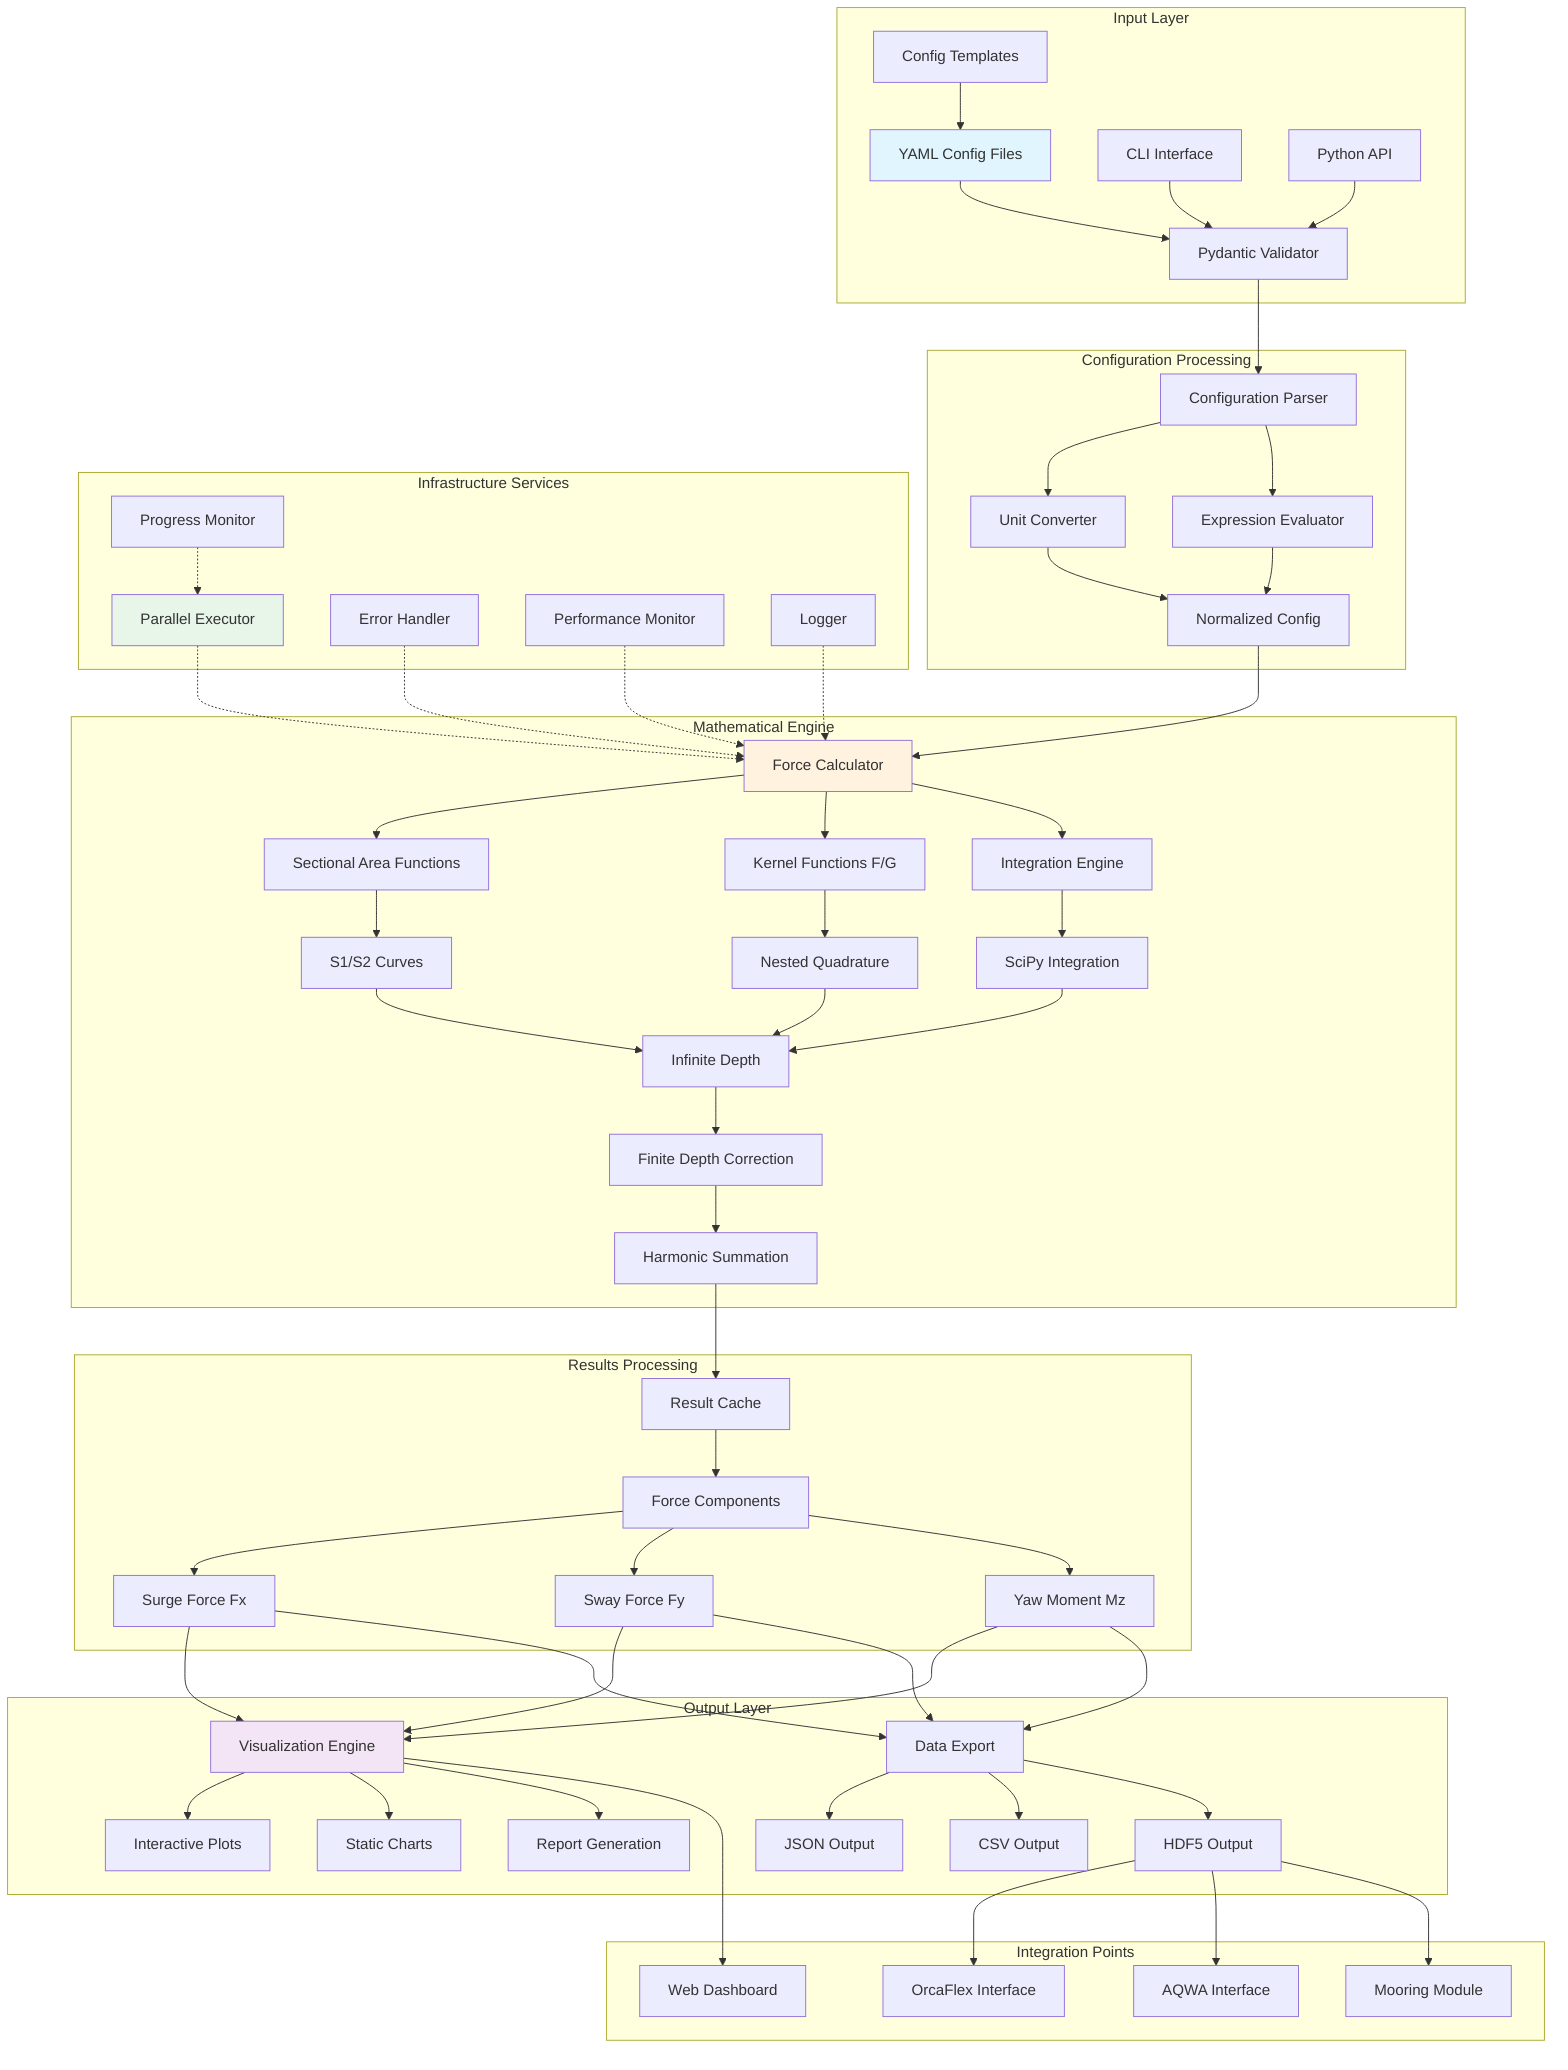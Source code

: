 graph TB
    %% System Architecture for Passing Ship Forces Module
    
    subgraph "Input Layer"
        A[YAML Config Files] --> B[Pydantic Validator]
        C[CLI Interface] --> B
        D[Python API] --> B
        E[Config Templates] --> A
    end
    
    subgraph "Configuration Processing"
        B --> F[Configuration Parser]
        F --> G[Unit Converter]
        F --> H[Expression Evaluator]
        G --> I[Normalized Config]
        H --> I
    end
    
    subgraph "Mathematical Engine"
        I --> J[Force Calculator]
        J --> K[Sectional Area Functions]
        J --> L[Kernel Functions F/G]
        J --> M[Integration Engine]
        K --> N[S1/S2 Curves]
        L --> O[Nested Quadrature]
        M --> P[SciPy Integration]
        
        N --> Q[Infinite Depth]
        O --> Q
        P --> Q
        Q --> R[Finite Depth Correction]
        R --> S[Harmonic Summation]
    end
    
    subgraph "Results Processing"
        S --> T[Result Cache]
        T --> U[Force Components]
        U --> V[Surge Force Fx]
        U --> W[Sway Force Fy]
        U --> X[Yaw Moment Mz]
    end
    
    subgraph "Output Layer"
        V --> Y[Visualization Engine]
        W --> Y
        X --> Y
        Y --> Z[Interactive Plots]
        Y --> AA[Static Charts]
        Y --> AB[Report Generation]
        
        V --> AC[Data Export]
        W --> AC
        X --> AC
        AC --> AD[JSON Output]
        AC --> AE[CSV Output]
        AC --> AF[HDF5 Output]
    end
    
    subgraph "Infrastructure Services"
        AG[Parallel Executor] -.-> J
        AH[Progress Monitor] -.-> AG
        AI[Error Handler] -.-> J
        AJ[Performance Monitor] -.-> J
        AK[Logger] -.-> J
    end
    
    subgraph "Integration Points"
        AF --> AL[OrcaFlex Interface]
        AF --> AM[AQWA Interface]
        AF --> AN[Mooring Module]
        Y --> AO[Web Dashboard]
    end
    
    style A fill:#e1f5fe
    style J fill:#fff3e0
    style Y fill:#f3e5f5
    style AG fill:#e8f5e9